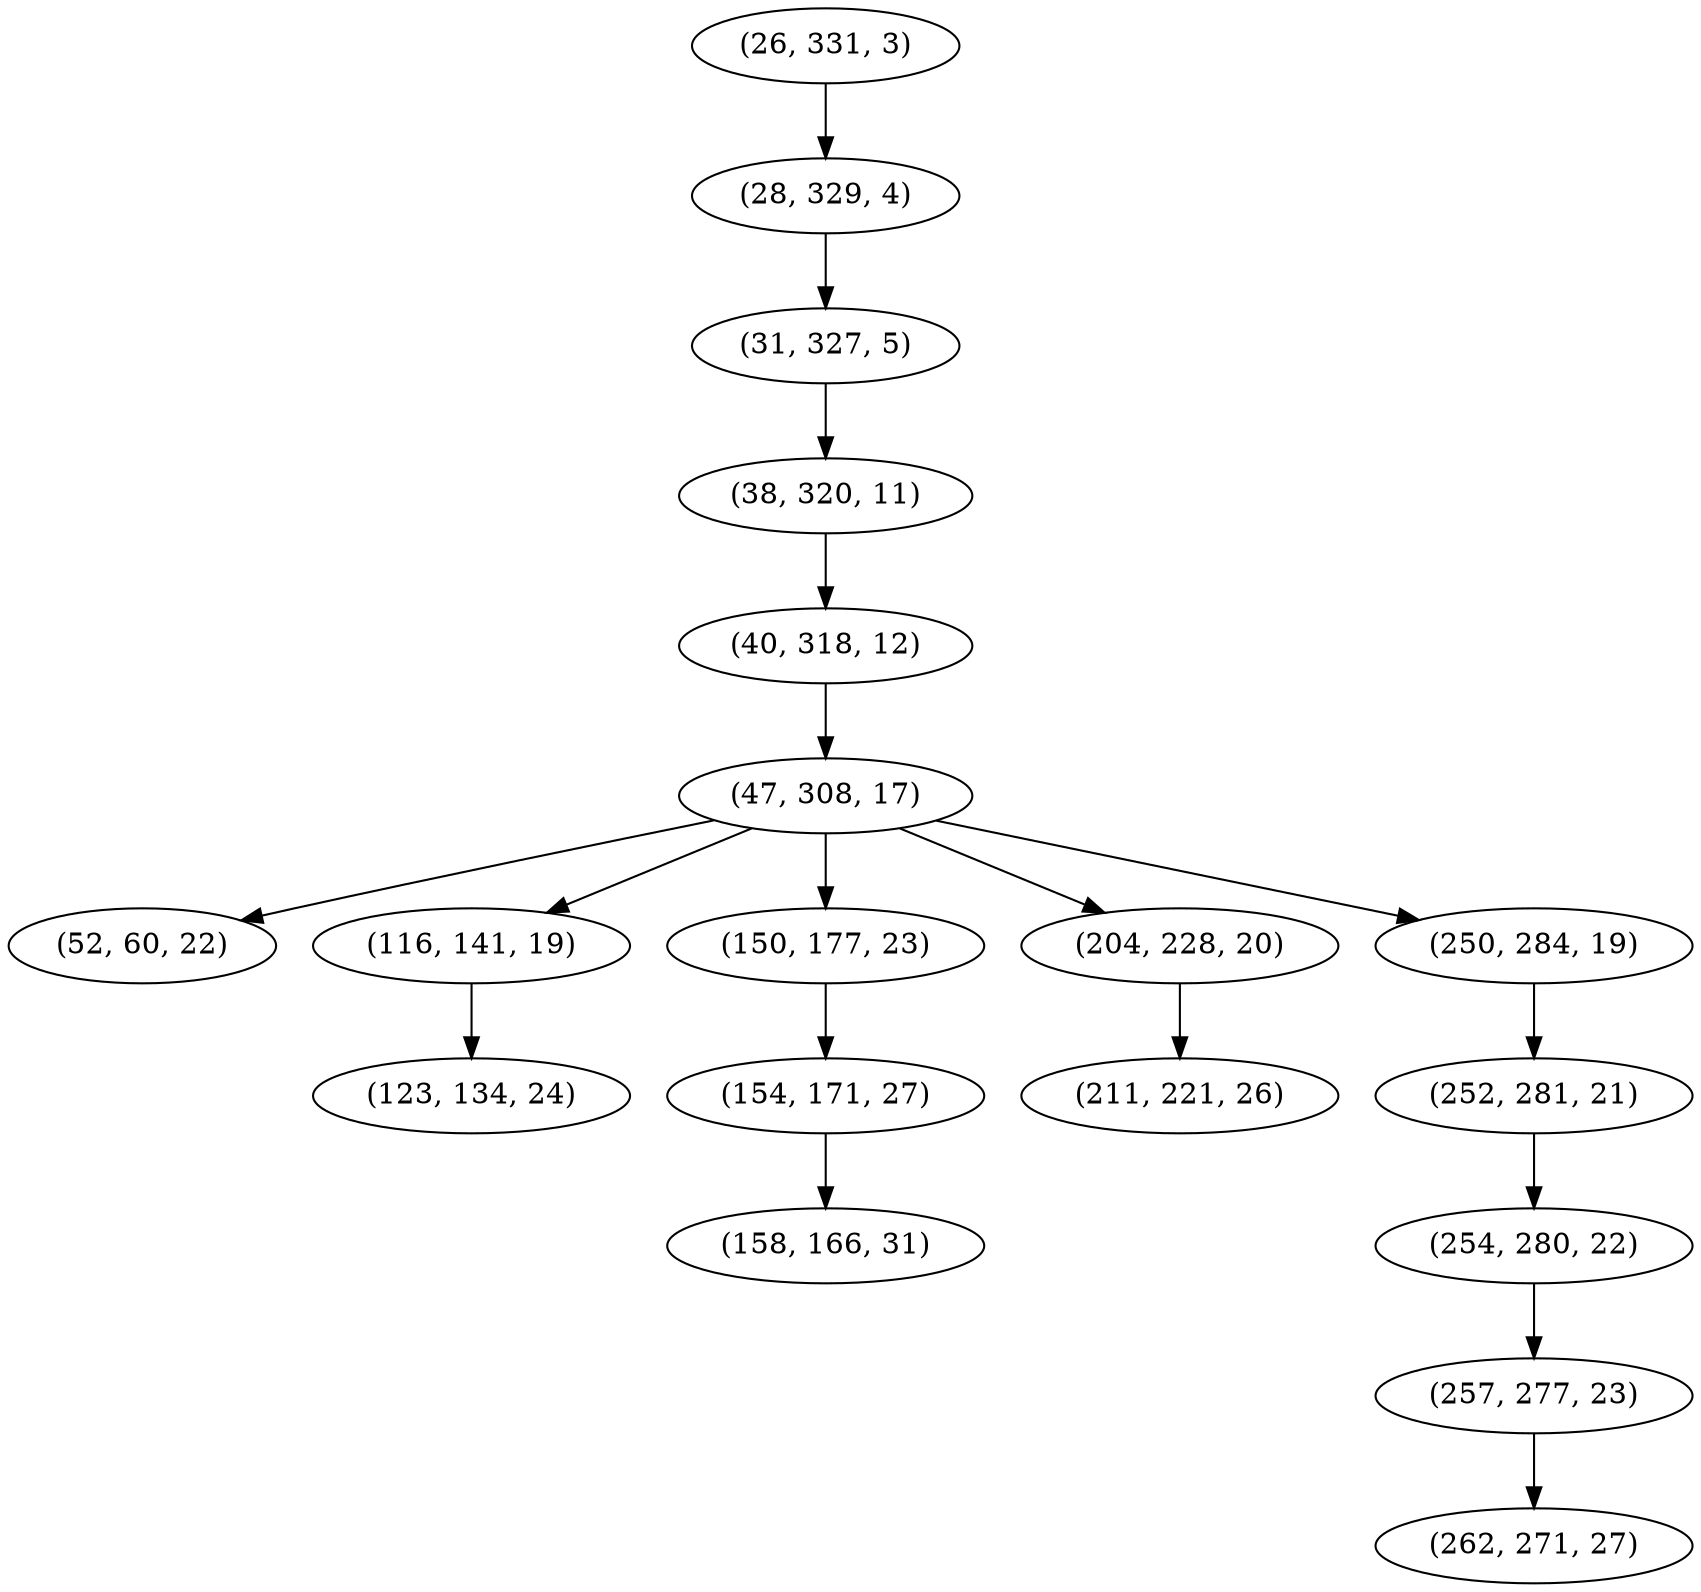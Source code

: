 digraph tree {
    "(26, 331, 3)";
    "(28, 329, 4)";
    "(31, 327, 5)";
    "(38, 320, 11)";
    "(40, 318, 12)";
    "(47, 308, 17)";
    "(52, 60, 22)";
    "(116, 141, 19)";
    "(123, 134, 24)";
    "(150, 177, 23)";
    "(154, 171, 27)";
    "(158, 166, 31)";
    "(204, 228, 20)";
    "(211, 221, 26)";
    "(250, 284, 19)";
    "(252, 281, 21)";
    "(254, 280, 22)";
    "(257, 277, 23)";
    "(262, 271, 27)";
    "(26, 331, 3)" -> "(28, 329, 4)";
    "(28, 329, 4)" -> "(31, 327, 5)";
    "(31, 327, 5)" -> "(38, 320, 11)";
    "(38, 320, 11)" -> "(40, 318, 12)";
    "(40, 318, 12)" -> "(47, 308, 17)";
    "(47, 308, 17)" -> "(52, 60, 22)";
    "(47, 308, 17)" -> "(116, 141, 19)";
    "(47, 308, 17)" -> "(150, 177, 23)";
    "(47, 308, 17)" -> "(204, 228, 20)";
    "(47, 308, 17)" -> "(250, 284, 19)";
    "(116, 141, 19)" -> "(123, 134, 24)";
    "(150, 177, 23)" -> "(154, 171, 27)";
    "(154, 171, 27)" -> "(158, 166, 31)";
    "(204, 228, 20)" -> "(211, 221, 26)";
    "(250, 284, 19)" -> "(252, 281, 21)";
    "(252, 281, 21)" -> "(254, 280, 22)";
    "(254, 280, 22)" -> "(257, 277, 23)";
    "(257, 277, 23)" -> "(262, 271, 27)";
}
